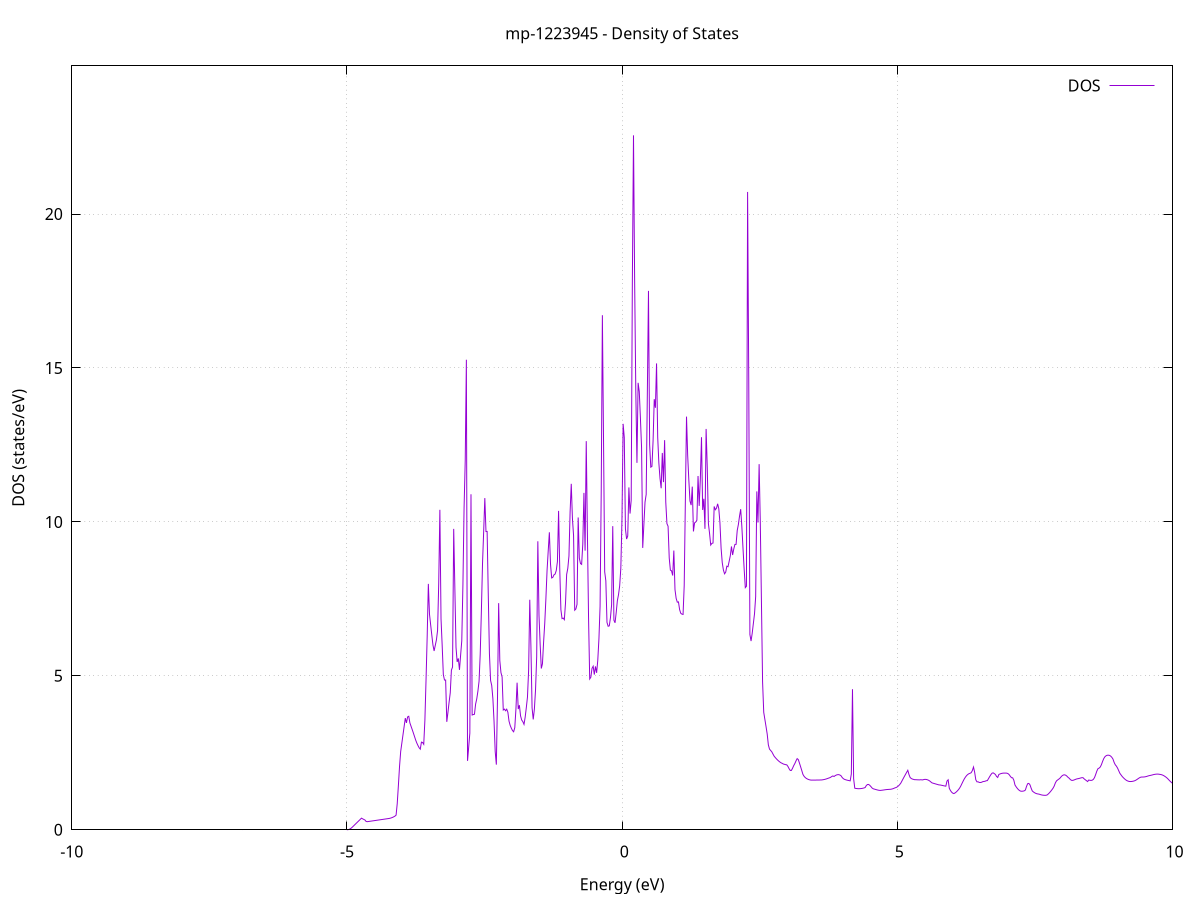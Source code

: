 set title 'mp-1223945 - Density of States'
set xlabel 'Energy (eV)'
set ylabel 'DOS (states/eV)'
set grid
set xrange [-10:10]
set yrange [0:24.813]
set xzeroaxis lt -1
set terminal png size 800,600
set output 'mp-1223945_dos_gnuplot.png'
plot '-' using 1:2 with lines title 'DOS'
-6.893000 0.000000
-6.872000 0.000000
-6.851100 0.000000
-6.830100 0.000000
-6.809200 0.000000
-6.788300 0.000000
-6.767300 0.000000
-6.746400 0.000000
-6.725400 0.000000
-6.704500 0.000000
-6.683500 0.000000
-6.662600 0.000000
-6.641700 0.000000
-6.620700 0.000000
-6.599800 0.000000
-6.578800 0.000000
-6.557900 0.000000
-6.536900 0.000000
-6.516000 0.000000
-6.495100 0.000000
-6.474100 0.000000
-6.453200 0.000000
-6.432200 0.000000
-6.411300 0.000000
-6.390400 0.000000
-6.369400 0.000000
-6.348500 0.000000
-6.327500 0.000000
-6.306600 0.000000
-6.285600 0.000000
-6.264700 0.000000
-6.243800 0.000000
-6.222800 0.000000
-6.201900 0.000000
-6.180900 0.000000
-6.160000 0.000000
-6.139100 0.000000
-6.118100 0.000000
-6.097200 0.000000
-6.076200 0.000000
-6.055300 0.000000
-6.034300 0.000000
-6.013400 0.000000
-5.992500 0.000000
-5.971500 0.000000
-5.950600 0.000000
-5.929600 0.000000
-5.908700 0.000000
-5.887800 0.000000
-5.866800 0.000000
-5.845900 0.000000
-5.824900 0.000000
-5.804000 0.000000
-5.783000 0.000000
-5.762100 0.000000
-5.741200 0.000000
-5.720200 0.000000
-5.699300 0.000000
-5.678300 0.000000
-5.657400 0.000000
-5.636500 0.000000
-5.615500 0.000000
-5.594600 0.000000
-5.573600 0.000000
-5.552700 0.000000
-5.531700 0.000000
-5.510800 0.000000
-5.489900 0.000000
-5.468900 0.000000
-5.448000 0.000000
-5.427000 0.000000
-5.406100 0.000000
-5.385200 0.000000
-5.364200 0.000000
-5.343300 0.000000
-5.322300 0.000000
-5.301400 0.000000
-5.280400 0.000000
-5.259500 0.000000
-5.238600 0.000000
-5.217600 0.000000
-5.196700 0.000000
-5.175700 0.000000
-5.154800 0.000000
-5.133900 0.000000
-5.112900 0.000000
-5.092000 0.000000
-5.071000 0.000000
-5.050100 0.000000
-5.029100 0.000000
-5.008200 0.000000
-4.987300 0.000400
-4.966300 0.010400
-4.945400 0.027900
-4.924400 0.051800
-4.903500 0.084500
-4.882500 0.121100
-4.861600 0.157700
-4.840700 0.194400
-4.819700 0.231000
-4.798800 0.267600
-4.777800 0.304200
-4.756900 0.340900
-4.736000 0.377500
-4.715000 0.355000
-4.694100 0.336200
-4.673100 0.317200
-4.652200 0.269700
-4.631200 0.263200
-4.610300 0.268700
-4.589400 0.274200
-4.568400 0.279700
-4.547500 0.285200
-4.526500 0.290700
-4.505600 0.296200
-4.484700 0.301700
-4.463700 0.307200
-4.442800 0.312800
-4.421800 0.318300
-4.400900 0.323800
-4.379900 0.329300
-4.359000 0.334800
-4.338100 0.340300
-4.317100 0.345800
-4.296200 0.351300
-4.275200 0.356800
-4.254300 0.362300
-4.233400 0.368000
-4.212400 0.376700
-4.191500 0.388300
-4.170500 0.403700
-4.149600 0.421500
-4.128600 0.443100
-4.107700 0.474300
-4.086800 0.847200
-4.065800 1.434500
-4.044900 2.056600
-4.023900 2.543100
-4.003000 2.813900
-3.982100 3.084800
-3.961100 3.355800
-3.940200 3.626800
-3.919200 3.471600
-3.898300 3.665800
-3.877300 3.686600
-3.856400 3.469100
-3.835500 3.361800
-3.814500 3.254400
-3.793600 3.144400
-3.772600 3.029200
-3.751700 2.914100
-3.730800 2.817400
-3.709800 2.735700
-3.688900 2.664300
-3.667900 2.618900
-3.647000 2.847400
-3.626000 2.835900
-3.605100 2.776600
-3.584200 3.555400
-3.563200 4.873300
-3.542300 6.291800
-3.521300 7.987700
-3.500400 6.999800
-3.479400 6.656000
-3.458500 6.322300
-3.437600 5.999500
-3.416600 5.808800
-3.395700 5.988100
-3.374700 6.167400
-3.353800 6.471500
-3.332900 7.995200
-3.311900 10.392400
-3.291000 6.851700
-3.270000 5.986200
-3.249100 5.041500
-3.228100 4.863900
-3.207200 4.863400
-3.186300 3.505800
-3.165300 3.812700
-3.144400 4.143600
-3.123400 4.446400
-3.102500 5.184300
-3.081600 5.285800
-3.060600 9.773400
-3.039700 7.855300
-3.018700 5.924700
-2.997800 5.452900
-2.976800 5.565300
-2.955900 5.192600
-2.935000 5.670300
-2.914000 6.138800
-2.893100 7.966700
-2.872100 10.458900
-2.851200 11.993600
-2.830300 15.268000
-2.809300 2.238000
-2.788400 2.686700
-2.767400 3.140000
-2.746500 10.897200
-2.725500 3.728300
-2.704600 3.742200
-2.683700 3.751800
-2.662700 4.081400
-2.641800 4.251700
-2.620800 4.502000
-2.599900 4.825600
-2.579000 5.693300
-2.558000 7.079100
-2.537100 8.646900
-2.516100 9.694100
-2.495200 10.774300
-2.474200 9.686600
-2.453300 9.690100
-2.432400 7.638000
-2.411400 5.720100
-2.390500 4.852900
-2.369500 4.683800
-2.348600 4.259200
-2.327700 3.524100
-2.306700 2.543400
-2.285800 2.116100
-2.264800 4.286900
-2.243900 7.361800
-2.222900 5.497800
-2.202000 5.105900
-2.181100 4.962200
-2.160100 3.890700
-2.139200 3.919300
-2.118200 3.866000
-2.097300 3.917400
-2.076300 3.816700
-2.055400 3.527000
-2.034500 3.390600
-2.013500 3.300200
-1.992600 3.223000
-1.971600 3.183100
-1.950700 3.316900
-1.929800 3.924000
-1.908800 4.776900
-1.887900 3.921400
-1.866900 4.045800
-1.846000 3.700400
-1.825000 3.564000
-1.804100 3.511200
-1.783200 3.423700
-1.762200 3.655100
-1.741300 3.967200
-1.720300 4.309700
-1.699400 5.177000
-1.678500 7.471800
-1.657500 5.952300
-1.636600 3.961600
-1.615600 3.583900
-1.594700 3.918100
-1.573700 4.546100
-1.552800 5.620100
-1.531900 9.371200
-1.510900 6.976500
-1.490000 6.035500
-1.469000 5.238900
-1.448100 5.390200
-1.427200 6.092800
-1.406200 6.710600
-1.385300 7.510800
-1.364300 8.422800
-1.343400 9.058100
-1.322400 9.662100
-1.301500 8.625000
-1.280600 8.179400
-1.259600 8.199400
-1.238700 8.281200
-1.217700 8.306600
-1.196800 8.423100
-1.175900 8.712400
-1.154900 10.357600
-1.134000 8.490600
-1.113000 7.149900
-1.092100 6.859700
-1.071100 6.875900
-1.050200 6.824100
-1.029300 7.361100
-1.008300 8.293400
-0.987400 8.493700
-0.966400 8.892600
-0.945500 10.325300
-0.924600 11.236900
-0.903600 10.118400
-0.882700 9.554200
-0.861700 7.132400
-0.840800 7.172100
-0.819800 7.323200
-0.798900 10.144500
-0.778000 8.823200
-0.757000 8.646500
-0.736100 8.620700
-0.715100 9.278000
-0.694200 10.943600
-0.673300 9.066300
-0.652300 12.623800
-0.631400 9.646300
-0.610400 6.882900
-0.589500 4.898000
-0.568500 4.955300
-0.547600 5.242300
-0.526700 5.312600
-0.505700 5.040900
-0.484800 5.306400
-0.463800 5.097800
-0.442900 5.499600
-0.421900 6.201600
-0.401000 7.257100
-0.380100 11.004800
-0.359100 16.713900
-0.338200 12.648600
-0.317200 8.379900
-0.296300 8.086600
-0.275400 6.735900
-0.254400 6.610600
-0.233500 6.623700
-0.212500 6.887500
-0.191600 7.302100
-0.170600 9.863100
-0.149700 6.807100
-0.128800 6.722600
-0.107800 7.058400
-0.086900 7.441000
-0.065900 7.638000
-0.045000 7.923900
-0.024100 8.497300
-0.003100 10.076100
0.017800 13.185100
0.038800 12.740600
0.059700 9.776000
0.080700 9.443900
0.101600 9.541500
0.122500 11.120200
0.143500 10.271600
0.164400 10.700500
0.185400 17.748600
0.206300 22.557700
0.227200 17.804200
0.248200 14.248600
0.269100 11.917800
0.290100 14.517900
0.311000 14.236100
0.332000 13.368800
0.352900 12.413000
0.373800 9.155800
0.394800 9.911600
0.415700 10.642300
0.436700 10.892000
0.457600 14.119200
0.478500 17.505300
0.499500 12.512000
0.520400 11.777600
0.541400 11.802900
0.562300 12.644100
0.583300 13.986800
0.604200 13.707200
0.625100 15.149400
0.646100 12.750500
0.667000 11.913800
0.688000 11.414300
0.708900 11.093700
0.729800 12.240200
0.750800 11.293700
0.771700 12.655500
0.792700 10.640000
0.813600 9.944300
0.834600 9.858800
0.855500 8.827500
0.876400 8.433100
0.897400 8.412100
0.918300 8.259300
0.939300 9.070200
0.960200 7.801600
0.981200 7.517800
1.002100 7.392700
1.023000 7.402100
1.044000 7.152500
1.064900 7.033100
1.085900 7.004800
1.106800 6.994200
1.127700 7.930000
1.148700 10.685100
1.169600 13.420800
1.190600 12.164100
1.211500 11.364900
1.232500 10.678500
1.253400 10.546400
1.274300 11.146700
1.295300 9.690400
1.316200 9.967400
1.337200 9.997300
1.358100 10.054900
1.379000 11.491400
1.400000 10.520600
1.420900 11.401300
1.441900 12.750700
1.462800 10.388600
1.483800 10.750800
1.504700 9.774900
1.525600 13.020400
1.546600 11.772100
1.567500 9.942300
1.588500 9.624000
1.609400 9.248500
1.630300 9.303100
1.651300 9.313900
1.672200 10.502200
1.693200 10.395700
1.714100 10.444700
1.735100 10.587800
1.756000 10.431700
1.776900 9.974900
1.797900 9.149000
1.818800 8.679400
1.839800 8.439000
1.860700 8.314300
1.881600 8.367100
1.902600 8.561600
1.923500 8.544400
1.944500 8.720800
1.965400 8.903200
1.986400 9.203100
2.007300 8.925900
2.028200 9.119700
2.049200 9.269000
2.070100 9.269800
2.091100 9.722800
2.112000 9.916400
2.132900 10.186300
2.153900 10.414400
2.174800 9.853500
2.195800 9.149700
2.216700 8.476600
2.237700 7.864900
2.258600 7.909300
2.279500 20.718700
2.300500 14.613900
2.321400 6.341500
2.342400 6.130600
2.363300 6.383400
2.384300 6.702400
2.405200 7.017200
2.426100 7.572500
2.447100 10.991300
2.468000 9.981100
2.489000 11.875900
2.509900 10.028000
2.530800 7.428200
2.551800 4.801600
2.572700 3.814600
2.593700 3.581700
2.614600 3.350700
2.635600 3.109600
2.656500 2.758900
2.677400 2.620500
2.698400 2.576100
2.719300 2.532600
2.740300 2.461500
2.761200 2.391900
2.782100 2.346600
2.803100 2.304800
2.824000 2.266300
2.845000 2.231300
2.865900 2.200900
2.886900 2.175400
2.907800 2.157700
2.928700 2.136800
2.949700 2.125600
2.970600 2.115600
2.991600 2.108700
3.012500 2.057900
3.033400 1.984200
3.054400 1.927600
3.075300 1.927500
3.096300 1.999200
3.117200 2.083800
3.138200 2.152700
3.159100 2.237500
3.180000 2.311000
3.201000 2.279700
3.221900 2.165600
3.242900 2.047100
3.263800 1.925500
3.284700 1.800700
3.305700 1.737500
3.326600 1.696500
3.347600 1.667800
3.368500 1.647100
3.389500 1.631400
3.410400 1.620400
3.431300 1.613800
3.452300 1.613400
3.473200 1.613500
3.494200 1.613800
3.515100 1.614300
3.536000 1.614800
3.557000 1.615500
3.577900 1.616300
3.598900 1.617100
3.619800 1.618100
3.640800 1.622800
3.661700 1.629300
3.682600 1.637800
3.703600 1.648200
3.724500 1.660400
3.745500 1.674600
3.766400 1.687000
3.787300 1.703600
3.808300 1.729900
3.829200 1.748400
3.850200 1.731300
3.871100 1.758500
3.892100 1.778600
3.913000 1.789400
3.933900 1.790600
3.954900 1.780100
3.975800 1.757300
3.996800 1.702100
4.017700 1.662300
4.038700 1.639100
4.059600 1.625600
4.080500 1.614700
4.101500 1.605600
4.122400 1.597500
4.143400 1.589000
4.164300 1.812400
4.185200 4.564900
4.206200 1.657200
4.227100 1.349600
4.248100 1.342400
4.269000 1.337400
4.290000 1.334900
4.310900 1.335000
4.331800 1.337100
4.352800 1.341800
4.373700 1.349000
4.394700 1.358600
4.415600 1.372500
4.436500 1.437000
4.457500 1.470300
4.478400 1.472400
4.499400 1.443800
4.520300 1.403000
4.541300 1.357600
4.562200 1.331400
4.583100 1.320700
4.604100 1.310200
4.625000 1.299200
4.646000 1.289700
4.666900 1.281900
4.687800 1.278400
4.708800 1.282100
4.729700 1.286700
4.750700 1.292200
4.771600 1.297900
4.792600 1.303300
4.813500 1.307800
4.834400 1.310300
4.855400 1.312900
4.876300 1.315600
4.897300 1.321700
4.918200 1.332300
4.939100 1.347300
4.960100 1.363100
4.981000 1.375100
5.002000 1.398700
5.022900 1.429100
5.043900 1.469600
5.064800 1.520100
5.085700 1.591200
5.106700 1.661500
5.127600 1.730800
5.148600 1.799100
5.169500 1.866300
5.190400 1.932400
5.211400 1.796200
5.232300 1.699600
5.253300 1.665400
5.274200 1.647700
5.295200 1.636100
5.316100 1.626500
5.337000 1.626300
5.358000 1.624300
5.378900 1.621600
5.399900 1.620800
5.420800 1.624600
5.441800 1.622800
5.462700 1.620200
5.483600 1.633100
5.504600 1.638100
5.525500 1.634500
5.546500 1.624500
5.567400 1.608700
5.588300 1.585300
5.609300 1.553600
5.630200 1.524100
5.651200 1.512500
5.672100 1.501500
5.693100 1.490500
5.714000 1.479400
5.734900 1.468900
5.755900 1.457400
5.776800 1.455500
5.797800 1.447800
5.818700 1.439700
5.839600 1.431300
5.860600 1.423100
5.881500 1.416100
5.902500 1.583200
5.923400 1.623700
5.944400 1.347500
5.965300 1.275000
5.986200 1.223200
6.007200 1.189600
6.028100 1.175600
6.049100 1.196700
6.070000 1.227200
6.090900 1.263100
6.111900 1.305400
6.132800 1.357300
6.153800 1.424300
6.174700 1.502200
6.195700 1.579600
6.216600 1.651300
6.237500 1.710700
6.258500 1.759700
6.279400 1.795600
6.300400 1.820700
6.321300 1.834900
6.342200 1.854200
6.363200 1.923000
6.384100 2.038000
6.405100 1.869500
6.426000 1.623600
6.447000 1.557800
6.467900 1.557500
6.488800 1.538200
6.509800 1.535100
6.530700 1.542900
6.551700 1.562600
6.572600 1.569300
6.593500 1.575600
6.614500 1.592100
6.635400 1.597000
6.656400 1.659800
6.677300 1.725100
6.698300 1.786300
6.719200 1.834900
6.740100 1.850400
6.761100 1.826200
6.782000 1.796500
6.803000 1.732500
6.823900 1.699400
6.844800 1.796200
6.865800 1.813300
6.886700 1.827200
6.907700 1.835700
6.928600 1.840200
6.949600 1.841900
6.970500 1.841200
6.991400 1.838100
7.012400 1.822700
7.033300 1.788500
7.054300 1.734500
7.075200 1.691900
7.096200 1.687200
7.117100 1.609500
7.138000 1.454100
7.159000 1.395400
7.179900 1.345600
7.200900 1.303300
7.221800 1.272500
7.242700 1.253900
7.263700 1.251600
7.284600 1.255300
7.305600 1.264100
7.326500 1.289900
7.347500 1.408200
7.368400 1.497200
7.389300 1.506000
7.410300 1.461600
7.431200 1.353200
7.452200 1.260800
7.473100 1.229200
7.494000 1.203300
7.515000 1.183500
7.535900 1.170100
7.556900 1.162700
7.577800 1.156300
7.598800 1.142900
7.619700 1.132500
7.640600 1.125300
7.661600 1.121000
7.682500 1.119600
7.703500 1.121000
7.724400 1.132900
7.745300 1.167000
7.766300 1.205700
7.787200 1.249500
7.808200 1.297900
7.829100 1.349600
7.850100 1.419000
7.871000 1.519300
7.891900 1.586600
7.912900 1.617800
7.933800 1.644600
7.954800 1.675300
7.975700 1.720400
7.996600 1.758000
8.017600 1.779800
8.038500 1.784900
8.059500 1.772800
8.080400 1.743500
8.101400 1.704000
8.122300 1.675400
8.143200 1.632800
8.164200 1.607000
8.185100 1.603900
8.206100 1.614200
8.227000 1.629700
8.247900 1.644500
8.268900 1.655300
8.289800 1.661600
8.310800 1.671400
8.331700 1.682400
8.352700 1.692400
8.373600 1.692700
8.394500 1.653800
8.415500 1.624600
8.436400 1.596300
8.457400 1.565700
8.478300 1.616400
8.499300 1.607000
8.520200 1.603400
8.541100 1.610900
8.562100 1.637300
8.583000 1.695000
8.604000 1.794600
8.624900 1.904100
8.645800 1.984300
8.666800 2.003700
8.687700 2.039000
8.708700 2.115700
8.729600 2.219500
8.750600 2.311300
8.771500 2.370900
8.792400 2.403300
8.813400 2.420800
8.834300 2.422900
8.855300 2.416200
8.876200 2.393800
8.897100 2.354400
8.918100 2.298400
8.939000 2.190100
8.960000 2.112100
8.980900 2.067200
9.001900 2.002900
9.022800 1.919300
9.043700 1.835000
9.064700 1.783000
9.085600 1.732800
9.106600 1.692200
9.127500 1.656000
9.148400 1.623700
9.169400 1.598900
9.190300 1.581900
9.211300 1.570400
9.232200 1.566500
9.253200 1.568500
9.274100 1.573700
9.295000 1.582000
9.316000 1.594300
9.336900 1.613800
9.357900 1.637800
9.378800 1.664000
9.399700 1.689300
9.420700 1.706800
9.441600 1.714100
9.462600 1.713300
9.483500 1.715200
9.504500 1.721200
9.525400 1.730200
9.546300 1.742300
9.567300 1.754000
9.588200 1.762500
9.609200 1.770300
9.630100 1.779600
9.651000 1.790100
9.672000 1.798600
9.692900 1.804700
9.713900 1.808300
9.734800 1.809200
9.755800 1.803500
9.776700 1.797800
9.797600 1.790400
9.818600 1.777800
9.839500 1.759300
9.860500 1.736300
9.881400 1.709800
9.902400 1.678500
9.923300 1.641200
9.944200 1.600300
9.965200 1.562800
9.986100 1.529700
10.007100 1.495300
10.028000 1.461700
10.048900 1.431100
10.069900 1.403800
10.090800 1.380900
10.111800 1.359600
10.132700 1.338400
10.153700 1.477400
10.174600 1.346700
10.195500 1.330800
10.216500 1.314700
10.237400 1.302700
10.258400 1.296200
10.279300 1.298200
10.300200 1.304500
10.321200 1.313100
10.342100 1.318300
10.363100 1.321800
10.384000 1.321500
10.405000 1.327600
10.425900 1.340700
10.446800 1.353400
10.467800 1.377100
10.488700 1.402300
10.509700 1.440600
10.530600 1.483400
10.551500 1.526800
10.572500 1.565600
10.593400 1.599600
10.614400 1.621700
10.635300 1.639200
10.656300 1.662200
10.677200 1.692900
10.698100 1.726200
10.719100 1.752000
10.740000 1.798300
10.761000 1.839200
10.781900 1.872800
10.802800 1.898800
10.823800 1.919100
10.844700 1.937200
10.865700 1.951400
10.886600 1.962100
10.907600 1.969300
10.928500 1.973000
10.949400 1.973100
10.970400 1.973000
10.991300 1.973100
11.012300 1.972700
11.033200 1.976400
11.054100 1.986800
11.075100 2.000100
11.096000 2.004100
11.117000 1.978600
11.137900 1.948400
11.158900 1.927100
11.179800 1.917400
11.200700 1.915300
11.221700 1.917300
11.242600 1.920200
11.263600 1.924000
11.284500 1.930000
11.305400 1.959400
11.326400 2.025100
11.347300 2.040000
11.368300 2.047500
11.389200 2.052400
11.410200 2.054300
11.431100 2.054400
11.452000 2.054500
11.473000 2.057100
11.493900 2.063600
11.514900 2.064900
11.535800 2.057900
11.556800 2.045500
11.577700 2.025100
11.598600 1.983500
11.619600 1.941600
11.640500 1.931700
11.661500 1.919000
11.682400 1.908400
11.703300 1.900300
11.724300 1.894000
11.745200 1.883000
11.766200 1.872700
11.787100 1.863800
11.808100 1.856300
11.829000 1.849000
11.849900 1.842200
11.870900 1.835400
11.891800 1.829700
11.912800 1.836100
11.933700 1.859500
11.954600 1.878500
11.975600 1.893000
11.996500 1.903700
12.017500 1.916600
12.038400 1.928800
12.059400 1.934700
12.080300 1.933500
12.101200 1.924100
12.122200 1.913100
12.143100 1.906300
12.164100 1.899900
12.185000 1.895400
12.205900 1.894200
12.226900 1.901300
12.247800 1.913900
12.268800 1.926800
12.289700 1.939600
12.310700 1.951700
12.331600 1.963800
12.352500 1.977100
12.373500 1.991500
12.394400 2.013800
12.415400 2.024900
12.436300 2.033300
12.457200 2.041800
12.478200 2.050700
12.499100 2.060000
12.520100 2.069600
12.541000 2.078700
12.562000 2.086400
12.582900 2.093200
12.603800 2.097700
12.624800 2.099200
12.645700 2.098000
12.666700 2.095200
12.687600 2.094000
12.708500 2.091700
12.729500 2.088500
12.750400 2.084600
12.771400 2.079900
12.792300 2.074900
12.813300 2.070800
12.834200 2.068400
12.855100 2.067800
12.876100 2.069300
12.897000 2.074300
12.918000 2.083200
12.938900 2.087800
12.959900 2.088200
12.980800 2.086900
13.001700 2.092900
13.022700 2.102800
13.043600 2.106500
13.064600 2.118200
13.085500 2.136200
13.106400 2.160200
13.127400 2.190100
13.148300 2.215300
13.169300 2.240400
13.190200 2.265100
13.211200 2.293800
13.232100 2.320600
13.253000 2.338500
13.274000 2.345100
13.294900 2.342600
13.315900 2.335400
13.336800 2.323500
13.357700 2.319500
13.378700 2.312700
13.399600 2.287300
13.420600 2.255200
13.441500 2.224300
13.462500 2.234800
13.483400 2.255100
13.504300 2.287100
13.525300 2.349900
13.546200 2.447300
13.567200 2.561500
13.588100 2.652200
13.609000 2.698900
13.630000 2.699700
13.650900 2.572800
13.671900 2.454900
13.692800 2.370500
13.713800 2.326200
13.734700 2.345700
13.755600 2.369900
13.776600 2.389900
13.797500 2.405000
13.818500 2.416100
13.839400 2.426200
13.860300 2.430200
13.881300 2.433400
13.902200 2.437400
13.923200 2.429500
13.944100 2.405500
13.965100 2.384800
13.986000 2.373000
14.006900 2.363300
14.027900 2.358200
14.048800 2.365000
14.069800 2.387500
14.090700 2.436300
14.111600 2.493500
14.132600 2.484900
14.153500 2.467900
14.174500 2.448200
14.195400 2.425900
14.216400 2.431500
14.237300 2.463600
14.258200 2.495400
14.279200 2.526200
14.300100 2.555700
14.321100 2.581100
14.342000 2.672000
14.363000 2.566700
14.383900 2.552900
14.404800 2.539400
14.425800 2.524000
14.446700 2.506900
14.467700 2.493800
14.488600 2.481600
14.509500 2.470000
14.530500 2.458900
14.551400 2.450200
14.572400 2.443100
14.593300 2.438800
14.614300 2.435800
14.635200 2.433200
14.656100 2.441000
14.677100 2.449700
14.698000 2.459800
14.719000 2.466200
14.739900 2.480400
14.760800 2.496600
14.781800 2.510300
14.802700 2.522100
14.823700 2.536300
14.844600 2.546800
14.865600 2.556100
14.886500 2.566600
14.907400 2.581300
14.928400 2.597400
14.949300 2.614300
14.970300 2.631800
14.991200 2.655700
15.012100 2.680000
15.033100 2.696700
15.054000 2.679600
15.075000 2.647900
15.095900 2.619700
15.116900 2.610500
15.137800 2.607800
15.158700 2.604900
15.179700 2.610300
15.200600 2.611700
15.221600 2.570500
15.242500 2.491800
15.263400 2.439600
15.284400 2.419600
15.305300 2.411400
15.326300 2.406200
15.347200 2.403000
15.368200 2.402200
15.389100 2.402300
15.410000 2.396800
15.431000 2.384600
15.451900 2.376900
15.472900 2.369100
15.493800 2.361000
15.514700 2.350800
15.535700 2.344100
15.556600 2.342700
15.577600 2.349700
15.598500 2.359600
15.619500 2.369600
15.640400 2.380000
15.661300 2.390000
15.682300 2.395200
15.703200 2.402600
15.724200 2.408100
15.745100 2.414800
15.766000 2.422500
15.787000 2.431100
15.807900 2.440600
15.828900 2.450600
15.849800 2.461600
15.870800 2.473500
15.891700 2.485800
15.912600 2.496900
15.933600 2.514600
15.954500 2.542900
15.975500 2.576600
15.996400 2.610700
16.017400 2.632700
16.038300 2.637800
16.059200 2.622900
16.080200 2.587700
16.101100 2.540800
16.122100 2.512700
16.143000 2.508900
16.163900 2.524200
16.184900 2.541700
16.205800 2.562900
16.226800 2.581000
16.247700 2.597300
16.268700 2.611800
16.289600 2.624000
16.310500 2.639000
16.331500 2.655400
16.352400 2.664200
16.373400 2.668400
16.394300 2.668900
16.415200 2.666000
16.436200 2.659200
16.457100 2.648100
16.478100 2.631500
16.499000 2.612200
16.520000 2.592600
16.540900 2.573800
16.561800 2.562800
16.582800 2.562200
16.603700 2.562800
16.624700 2.544500
16.645600 2.506200
16.666500 2.474700
16.687500 2.464400
16.708400 2.467700
16.729400 2.474200
16.750300 2.490900
16.771300 2.519200
16.792200 2.556800
16.813100 2.564100
16.834100 2.567800
16.855000 2.570300
16.876000 2.612100
16.896900 2.600800
16.917800 2.588800
16.938800 2.570300
16.959700 2.548400
16.980700 2.525000
17.001600 2.496600
17.022600 2.474200
17.043500 2.457000
17.064400 2.444400
17.085400 2.437200
17.106300 2.433600
17.127300 2.428500
17.148200 2.422000
17.169100 2.414000
17.190100 2.411100
17.211000 2.443500
17.232000 2.370000
17.252900 2.291400
17.273900 2.230900
17.294800 2.229700
17.315700 2.227900
17.336700 2.225700
17.357600 2.223300
17.378600 2.220900
17.399500 2.218600
17.420500 2.216700
17.441400 2.216000
17.462300 2.216000
17.483300 2.216900
17.504200 2.218700
17.525200 2.220900
17.546100 2.223500
17.567000 2.226700
17.588000 2.230600
17.608900 2.235500
17.629900 2.240900
17.650800 2.256300
17.671800 2.282500
17.692700 2.311500
17.713600 2.343300
17.734600 2.378700
17.755500 2.416200
17.776500 2.356200
17.797400 2.372700
17.818300 2.389400
17.839300 2.406300
17.860200 2.425200
17.881200 2.458400
17.902100 2.521000
17.923100 2.548300
17.944000 2.572400
17.964900 2.595000
17.985900 2.617200
18.006800 2.638300
18.027800 2.668000
18.048700 2.689700
18.069600 2.720000
18.090600 2.755000
18.111500 2.789700
18.132500 2.824600
18.153400 2.861700
18.174400 2.902600
18.195300 2.939700
18.216200 2.972300
18.237200 3.002200
18.258100 3.028000
18.279100 3.050800
18.300000 3.031500
18.320900 3.032600
18.341900 3.090900
18.362800 3.116100
18.383800 3.125000
18.404700 3.132100
18.425700 3.140800
18.446600 3.152200
18.467500 3.165200
18.488500 3.166700
18.509400 3.168800
18.530400 3.248100
18.551300 3.629000
18.572200 3.578700
18.593200 3.296900
18.614100 3.218200
18.635100 3.146500
18.656000 3.085000
18.677000 3.042600
18.697900 3.005500
18.718800 2.971800
18.739800 2.985000
18.760700 2.997100
18.781700 2.970700
18.802600 2.946500
18.823500 2.922900
18.844500 2.907300
18.865400 2.887300
18.886400 2.878500
18.907300 2.870200
18.928300 2.858400
18.949200 2.839700
18.970100 2.819400
18.991100 2.805400
19.012000 2.792000
19.033000 2.779600
19.053900 2.768100
19.074900 2.746500
19.095800 2.681300
19.116700 2.576500
19.137700 2.492900
19.158600 2.428900
19.179600 2.381400
19.200500 2.351000
19.221400 2.338200
19.242400 2.340800
19.263300 2.347700
19.284300 2.355800
19.305200 2.363800
19.326200 2.365700
19.347100 2.349900
19.368000 2.337900
19.389000 2.347400
19.409900 2.355800
19.430900 2.353500
19.451800 2.353100
19.472700 2.342000
19.493700 2.334400
19.514600 2.341400
19.535600 2.353900
19.556500 2.392100
19.577500 2.442000
19.598400 2.482800
19.619300 2.517800
19.640300 2.548400
19.661200 2.580300
19.682200 2.627700
19.703100 2.688100
19.724000 2.736800
19.745000 2.764900
19.765900 2.768800
19.786900 2.761700
19.807800 2.802700
19.828800 2.828900
19.849700 2.841300
19.870600 2.822600
19.891600 2.829500
19.912500 2.854400
19.933500 2.863000
19.954400 2.851500
19.975300 2.836800
19.996300 2.842800
20.017200 2.869200
20.038200 2.939000
20.059100 3.056200
20.080100 3.142400
20.101000 3.053300
20.121900 2.972100
20.142900 2.999400
20.163800 3.080000
20.184800 3.194100
20.205700 3.324800
20.226600 3.477500
20.247600 3.659800
20.268500 3.863100
20.289500 4.045700
20.310400 4.218200
20.331400 4.235500
20.352300 4.226200
20.373200 4.234100
20.394200 4.239700
20.415100 4.240400
20.436100 4.269300
20.457000 4.292300
20.478000 4.305500
20.498900 4.339100
20.519800 4.378100
20.540800 4.330100
20.561700 4.318400
20.582700 4.250100
20.603600 4.426500
20.624500 4.349200
20.645500 4.258300
20.666400 4.297500
20.687400 4.335100
20.708300 4.360700
20.729300 4.373500
20.750200 4.427500
20.771100 4.554200
20.792100 4.530600
20.813000 4.366600
20.834000 4.347500
20.854900 4.341900
20.875800 4.346600
20.896800 4.367000
20.917700 4.342700
20.938700 4.298000
20.959600 4.239900
20.980600 4.164900
21.001500 4.063000
21.022400 3.986000
21.043400 3.990100
21.064300 3.986700
21.085300 3.945200
21.106200 3.859400
21.127100 3.754500
21.148100 3.702600
21.169000 3.678600
21.190000 3.661800
21.210900 3.644400
21.231900 3.611800
21.252800 3.593900
21.273700 3.591300
21.294700 3.597000
21.315600 3.598900
21.336600 3.597300
21.357500 3.593300
21.378400 3.590100
21.399400 3.582800
21.420300 3.602300
21.441300 3.680600
21.462200 3.779100
21.483200 3.858200
21.504100 3.936300
21.525000 4.108500
21.546000 4.197300
21.566900 4.243200
21.587900 4.263000
21.608800 4.445500
21.629700 4.735600
21.650700 4.468100
21.671600 4.359900
21.692600 4.049200
21.713500 3.987400
21.734500 3.921900
21.755400 3.844800
21.776300 3.756100
21.797300 3.753900
21.818200 4.616000
21.839200 3.646200
21.860100 3.553700
21.881100 3.489700
21.902000 3.450700
21.922900 3.434500
21.943900 3.388000
21.964800 3.392300
21.985800 3.429200
22.006700 3.496500
22.027600 3.523100
22.048600 3.519900
22.069500 3.594800
22.090500 3.681800
22.111400 3.829500
22.132400 4.140500
22.153300 4.230300
22.174200 4.309900
22.195200 4.247200
22.216100 4.096300
22.237100 3.935600
22.258000 3.882000
22.278900 3.794100
22.299900 3.752300
22.320800 3.619400
22.341800 3.411500
22.362700 3.292000
22.383700 3.266800
22.404600 3.091400
22.425500 3.119000
22.446500 3.158000
22.467400 3.209400
22.488400 3.296100
22.509300 3.252100
22.530200 3.180900
22.551200 3.101900
22.572100 3.019700
22.593100 2.936300
22.614000 2.836200
22.635000 2.731800
22.655900 2.623500
22.676800 2.514600
22.697800 2.415200
22.718700 2.346900
22.739700 2.298000
22.760600 2.265200
22.781500 2.248000
22.802500 2.232000
22.823400 2.219600
22.844400 2.209800
22.865300 2.203100
22.886300 2.198800
22.907200 2.195900
22.928100 2.181100
22.949100 2.149500
22.970000 2.126200
22.991000 2.102500
23.011900 2.086700
23.032800 2.121800
23.053800 2.107400
23.074700 2.105000
23.095700 2.117700
23.116600 2.145600
23.137600 2.190300
23.158500 2.249900
23.179400 2.302000
23.200400 2.347300
23.221300 2.381700
23.242300 2.398300
23.263200 2.391500
23.284100 2.392700
23.305100 2.409700
23.326000 2.439100
23.347000 2.464600
23.367900 2.469200
23.388900 2.460700
23.409800 2.464600
23.430700 2.416300
23.451700 2.297800
23.472600 2.205600
23.493600 2.124400
23.514500 2.045300
23.535500 1.944200
23.556400 1.829500
23.577300 1.737700
23.598300 1.671000
23.619200 1.657100
23.640200 1.684400
23.661100 1.715700
23.682000 1.760400
23.703000 1.824600
23.723900 1.881800
23.744900 1.905100
23.765800 1.920900
23.786800 1.950600
23.807700 1.970300
23.828600 1.979800
23.849600 1.979800
23.870500 1.968400
23.891500 1.919600
23.912400 1.867400
23.933300 1.797700
23.954300 1.694100
23.975200 1.731400
23.996200 1.716200
24.017100 1.725500
24.038100 1.738300
24.059000 1.755300
24.079900 1.779800
24.100900 1.824000
24.121800 1.884100
24.142800 1.936500
24.163700 1.982100
24.184600 2.028100
24.205600 2.121400
24.226500 2.215800
24.247500 2.310900
24.268400 2.397100
24.289400 2.460700
24.310300 2.513300
24.331200 2.529700
24.352200 2.475000
24.373100 2.396000
24.394100 2.355400
24.415000 2.335800
24.435900 2.336900
24.456900 2.373000
24.477800 2.358800
24.498800 2.291600
24.519700 2.297100
24.540700 2.300800
24.561600 2.303800
24.582500 2.311500
24.603500 2.325800
24.624400 2.346900
24.645400 2.381800
24.666300 2.424400
24.687200 2.480400
24.708200 2.508100
24.729100 2.484300
24.750100 2.360400
24.771000 2.238400
24.792000 2.157600
24.812900 2.138400
24.833800 2.102700
24.854800 2.046100
24.875700 2.038700
24.896700 2.020100
24.917600 1.924200
24.938600 1.919700
24.959500 1.944200
24.980400 1.973000
25.001400 2.004600
25.022300 2.042300
25.043300 2.082300
25.064200 2.120200
25.085100 2.156000
25.106100 2.192600
25.127000 2.228700
25.148000 2.261200
25.168900 2.291900
25.189900 2.322100
25.210800 2.359000
25.231700 2.533800
25.252700 2.437900
25.273600 2.532800
25.294600 2.643000
25.315500 2.762700
25.336400 3.109400
25.357400 3.100400
25.378300 3.001000
25.399300 2.861600
25.420200 2.776700
25.441200 2.630700
25.462100 2.579700
25.483000 2.560100
25.504000 2.446300
25.524900 2.424700
25.545900 2.410000
25.566800 2.404500
25.587700 2.401700
25.608700 2.445600
25.629600 2.435200
25.650600 2.422600
25.671500 2.413700
25.692500 2.402700
25.713400 2.398300
25.734300 2.399800
25.755300 2.410400
25.776200 2.421400
25.797200 2.428200
25.818100 2.437500
25.839000 2.462400
25.860000 2.475000
25.880900 2.479500
25.901900 2.474200
25.922800 2.457400
25.943800 2.389300
25.964700 2.341000
25.985600 2.359300
26.006600 2.403500
26.027500 2.469000
26.048500 2.541200
26.069400 2.616500
26.090300 2.695900
26.111300 2.794100
26.132200 2.904900
26.153200 3.023500
26.174100 3.087200
26.195100 3.219600
26.216000 3.391800
26.236900 3.521800
26.257900 3.668000
26.278800 3.784000
26.299800 3.863800
26.320700 3.833100
26.341700 3.871000
26.362600 3.930200
26.383500 3.989800
26.404500 4.037100
26.425400 4.111800
26.446400 4.315900
26.467300 4.573200
26.488200 5.008000
26.509200 4.370400
26.530100 4.100800
26.551100 4.033400
26.572000 3.963400
26.593000 3.916700
26.613900 3.850600
26.634800 3.801400
26.655800 3.842300
26.676700 3.877200
26.697700 3.752400
26.718600 3.602900
26.739500 3.400900
26.760500 3.254900
26.781400 3.158400
26.802400 2.984500
26.823300 2.879500
26.844300 2.807800
26.865200 2.771900
26.886100 2.751800
26.907100 2.746200
26.928000 2.828100
26.949000 2.981300
26.969900 3.080000
26.990800 3.137900
27.011800 3.226300
27.032700 3.349500
27.053700 3.447200
27.074600 3.502000
27.095600 3.475400
27.116500 3.402800
27.137400 3.329900
27.158400 3.232800
27.179300 3.176200
27.200300 3.203100
27.221200 3.202600
27.242100 3.196000
27.263100 3.371300
27.284000 3.200000
27.305000 3.289000
27.325900 3.285700
27.346900 3.144800
27.367800 3.197600
27.388700 3.293400
27.409700 3.417200
27.430600 3.553600
27.451600 3.647900
27.472500 3.707200
27.493400 3.746000
27.514400 3.772700
27.535300 3.904100
27.556300 3.997200
27.577200 4.072700
27.598200 4.127000
27.619100 4.192300
27.640000 4.120700
27.661000 3.982200
27.681900 3.934900
27.702900 3.966200
27.723800 4.039700
27.744700 4.111000
27.765700 4.171900
27.786600 4.077100
27.807600 3.787700
27.828500 3.583000
27.849500 3.572600
27.870400 3.578100
27.891300 3.593200
27.912300 3.657400
27.933200 3.761400
27.954200 3.935600
27.975100 4.136600
27.996100 4.263600
28.017000 4.319700
28.037900 4.399000
28.058900 4.433700
28.079800 4.466700
28.100800 4.518600
28.121700 4.591500
28.142600 4.697400
28.163600 4.751100
28.184500 4.737400
28.205500 4.429300
28.226400 4.490300
28.247400 4.479500
28.268300 4.429300
28.289200 4.374400
28.310200 4.324500
28.331100 4.282300
28.352100 4.249100
28.373000 4.246200
28.393900 4.327000
28.414900 4.402200
28.435800 4.393200
28.456800 4.424100
28.477700 4.495900
28.498700 4.540300
28.519600 4.519600
28.540500 4.494400
28.561500 4.479100
28.582400 4.475600
28.603400 4.486200
28.624300 4.502400
28.645200 4.537800
28.666200 4.603400
28.687100 4.689800
28.708100 4.880100
28.729000 4.616300
28.750000 4.668200
28.770900 4.584600
28.791800 4.481000
28.812800 4.460400
28.833700 4.476100
28.854700 4.501200
28.875600 4.522300
28.896500 4.570300
28.917500 4.620400
28.938400 4.604800
28.959400 4.581600
28.980300 4.658400
29.001300 4.734900
29.022200 4.774400
29.043100 4.819900
29.064100 4.862200
29.085000 4.923600
29.106000 4.880700
29.126900 4.873600
29.147800 4.834100
29.168800 4.875400
29.189700 4.945500
29.210700 4.991000
29.231600 4.952400
29.252600 4.866700
29.273500 4.777300
29.294400 4.781000
29.315400 4.708900
29.336300 4.741600
29.357300 4.608100
29.378200 4.458300
29.399200 4.341800
29.420100 4.288600
29.441000 4.256100
29.462000 4.252300
29.482900 4.429200
29.503900 4.295000
29.524800 4.217500
29.545700 4.181300
29.566700 4.149100
29.587600 4.126000
29.608600 4.131000
29.629500 4.133500
29.650500 4.128500
29.671400 4.114100
29.692300 4.087100
29.713300 4.085400
29.734200 4.075700
29.755200 4.087000
29.776100 4.152700
29.797000 4.276400
29.818000 4.276500
29.838900 4.150200
29.859900 4.020500
29.880800 3.973300
29.901800 3.962100
29.922700 3.965100
29.943600 3.978700
29.964600 4.006200
29.985500 4.001300
30.006500 3.945500
30.027400 3.864600
30.048300 3.765800
30.069300 3.702400
30.090200 3.666100
30.111200 3.633200
30.132100 3.553500
30.153100 3.444500
30.174000 3.365600
30.194900 3.319800
30.215900 3.476300
30.236800 3.360800
30.257800 3.285400
30.278700 3.272400
30.299600 3.206800
30.320600 3.133300
30.341500 3.053500
30.362500 2.967500
30.383400 2.945900
30.404400 2.948400
30.425300 2.926200
30.446200 2.873600
30.467200 2.808100
30.488100 2.742800
30.509100 2.719100
30.530000 2.699700
30.550900 2.678400
30.571900 2.666700
30.592800 2.662200
30.613800 2.661100
30.634700 2.649800
30.655700 2.625300
30.676600 2.591900
30.697500 2.541600
30.718500 2.477000
30.739400 2.454800
30.760400 2.478400
30.781300 2.519200
30.802200 2.565200
30.823200 2.616200
30.844100 2.674300
30.865100 2.737100
30.886000 2.798700
30.907000 2.907100
30.927900 2.786500
30.948800 2.792800
30.969800 2.822800
30.990700 2.869700
31.011700 2.895700
31.032600 2.915800
31.053600 2.950500
31.074500 2.989400
31.095400 3.030400
31.116400 3.091700
31.137300 3.189700
31.158300 3.314100
31.179200 3.372500
31.200100 3.519900
31.221100 3.353300
31.242000 3.240100
31.263000 3.194200
31.283900 3.042200
31.304900 2.936500
31.325800 2.876000
31.346700 2.843600
31.367700 2.825000
31.388600 2.765800
31.409600 2.691100
31.430500 2.637800
31.451400 2.616200
31.472400 2.614200
31.493300 2.650300
31.514300 2.702100
31.535200 2.727900
31.556200 2.747700
31.577100 2.764100
31.598000 2.745000
31.619000 2.719200
31.639900 2.658000
31.660900 2.532100
31.681800 2.369200
31.702700 2.202400
31.723700 2.135700
31.744600 2.113500
31.765600 2.011200
31.786500 1.874900
31.807500 1.792700
31.828400 1.755400
31.849300 1.693400
31.870300 1.601700
31.891200 1.477900
31.912200 1.422000
31.933100 1.272300
31.954000 1.225500
31.975000 1.187100
31.995900 1.152900
32.016900 1.123100
32.037800 1.097200
32.058800 1.073900
32.079700 1.053000
32.100600 1.033700
32.121600 1.015600
32.142500 0.999500
32.163500 0.988600
32.184400 1.014500
32.205300 0.997200
32.226300 0.895100
32.247200 0.878400
32.268200 0.865500
32.289100 0.855900
32.310100 0.849100
32.331000 0.839900
32.351900 0.820600
32.372900 0.794000
32.393800 0.759500
32.414800 0.714500
32.435700 0.668600
32.456700 0.623300
32.477600 0.578600
32.498500 0.535400
32.519500 0.501700
32.540400 0.480100
32.561400 0.470200
32.582300 0.474500
32.603200 0.489600
32.624200 0.511900
32.645100 0.541800
32.666100 0.578700
32.687000 0.586700
32.708000 0.561100
32.728900 0.500600
32.749800 0.397100
32.770800 0.300100
32.791700 0.260100
32.812700 0.222200
32.833600 0.186500
32.854500 0.152900
32.875500 0.121500
32.896400 0.092200
32.917400 0.065100
32.938300 0.040300
32.959300 0.028400
32.980200 0.018400
33.001100 0.010500
33.022100 0.006000
33.043000 0.002800
33.064000 0.000700
33.084900 0.000000
33.105800 0.000000
33.126800 0.000000
33.147700 0.000000
33.168700 0.000000
33.189600 0.000000
33.210600 0.000000
33.231500 0.000000
33.252400 0.000000
33.273400 0.000000
33.294300 0.000000
33.315300 0.000000
33.336200 0.000000
33.357100 0.000000
33.378100 0.000000
33.399000 0.000000
33.420000 0.000000
33.440900 0.000000
33.461900 0.000000
33.482800 0.000000
33.503700 0.000000
33.524700 0.000000
33.545600 0.000000
33.566600 0.000000
33.587500 0.000000
33.608400 0.000000
33.629400 0.000000
33.650300 0.000000
33.671300 0.000000
33.692200 0.000000
33.713200 0.000000
33.734100 0.000000
33.755000 0.000000
33.776000 0.000000
33.796900 0.000000
33.817900 0.000000
33.838800 0.000000
33.859800 0.000000
33.880700 0.000000
33.901600 0.000000
33.922600 0.000000
33.943500 0.000000
33.964500 0.000000
33.985400 0.000000
34.006300 0.000000
34.027300 0.000000
34.048200 0.000000
34.069200 0.000000
34.090100 0.000000
34.111100 0.000000
34.132000 0.000000
34.152900 0.000000
34.173900 0.000000
34.194800 0.000000
34.215800 0.000000
34.236700 0.000000
34.257600 0.000000
34.278600 0.000000
34.299500 0.000000
34.320500 0.000000
34.341400 0.000000
34.362400 0.000000
34.383300 0.000000
34.404200 0.000000
34.425200 0.000000
34.446100 0.000000
34.467100 0.000000
34.488000 0.000000
34.508900 0.000000
34.529900 0.000000
34.550800 0.000000
34.571800 0.000000
34.592700 0.000000
34.613700 0.000000
34.634600 0.000000
34.655500 0.000000
34.676500 0.000000
34.697400 0.000000
34.718400 0.000000
34.739300 0.000000
34.760200 0.000000
34.781200 0.000000
34.802100 0.000000
34.823100 0.000000
34.844000 0.000000
34.865000 0.000000
34.885900 0.000000
34.906800 0.000000
34.927800 0.000000
34.948700 0.000000
34.969700 0.000000
34.990600 0.000000
e
